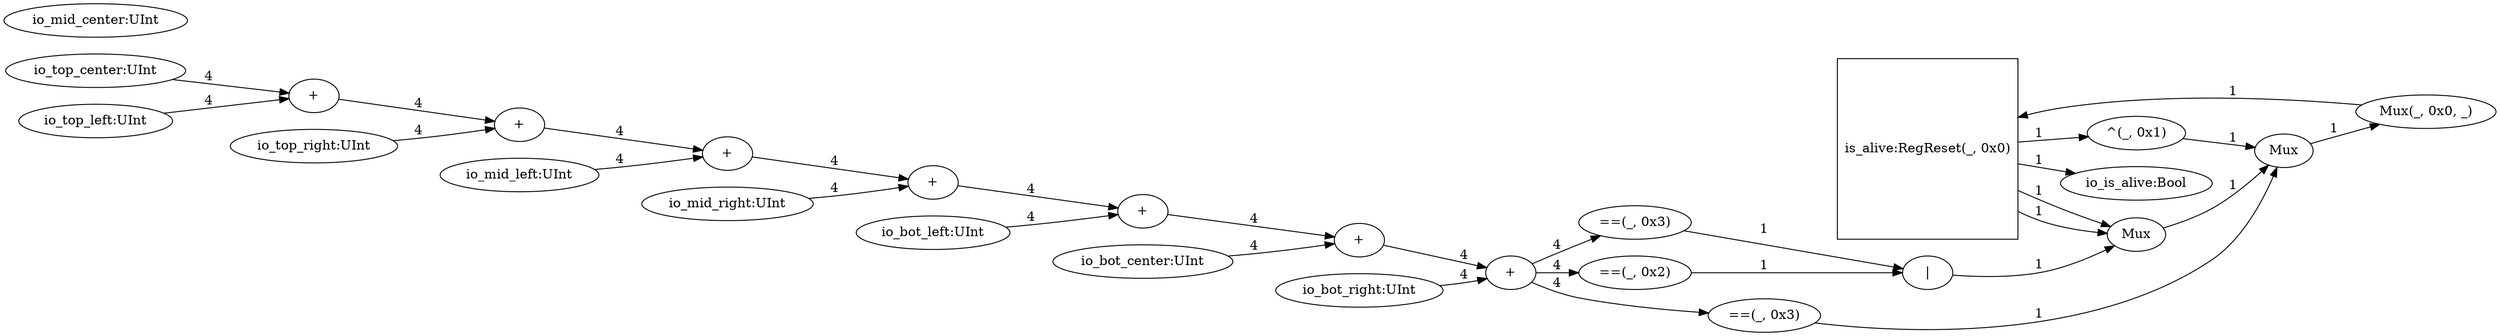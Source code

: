 digraph LifeCell2{
rankdir = LR;
  io_is_alive[label="io_is_alive:Bool"];
  is_alive[shape=square,label="is_alive:RegReset(_, 0x0)"];
  T13[label="Mux(_, 0x0, _)"];
  T0[label="Mux"];
  T1[label="Mux"];
  T2[label="|"];
  T3[label="==(_, 0x3)"];
  neighbor_sum[label="+"];
  T4[label="+"];
  T5[label="+"];
  T6[label="+"];
  T7[label="+"];
  T8[label="+"];
  T9[label="+"];
  T10[label="==(_, 0x2)"];
  T11[label="==(_, 0x3)"];
  T12[label="^(_, 0x1)"];
  io_bot_right[label="io_bot_right:UInt"];
  io_bot_center[label="io_bot_center:UInt"];
  io_bot_left[label="io_bot_left:UInt"];
  io_mid_right[label="io_mid_right:UInt"];
  io_mid_center[label="io_mid_center:UInt"];
  io_mid_left[label="io_mid_left:UInt"];
  io_top_right[label="io_top_right:UInt"];
  io_top_center[label="io_top_center:UInt"];
  io_top_left[label="io_top_left:UInt"];
  is_alive -> io_is_alive[label="1"];
  T13 -> is_alive[label="1"];
  T0 -> T13[label="1"];
  T12 -> T0[label="1"];
  T11 -> T0[label="1"];
  T1 -> T0[label="1"];
  is_alive -> T1[label="1"];
  T2 -> T1[label="1"];
  is_alive -> T1[label="1"];
  T10 -> T2[label="1"];
  T3 -> T2[label="1"];
  neighbor_sum -> T3[label="4"];
  T4 -> neighbor_sum[label="4"];
  io_bot_right -> neighbor_sum[label="4"];
  T5 -> T4[label="4"];
  io_bot_center -> T4[label="4"];
  T6 -> T5[label="4"];
  io_bot_left -> T5[label="4"];
  T7 -> T6[label="4"];
  io_mid_right -> T6[label="4"];
  T8 -> T7[label="4"];
  io_mid_left -> T7[label="4"];
  T9 -> T8[label="4"];
  io_top_right -> T8[label="4"];
  io_top_left -> T9[label="4"];
  io_top_center -> T9[label="4"];
  neighbor_sum -> T10[label="4"];
  neighbor_sum -> T11[label="4"];
  is_alive -> T12[label="1"];
}